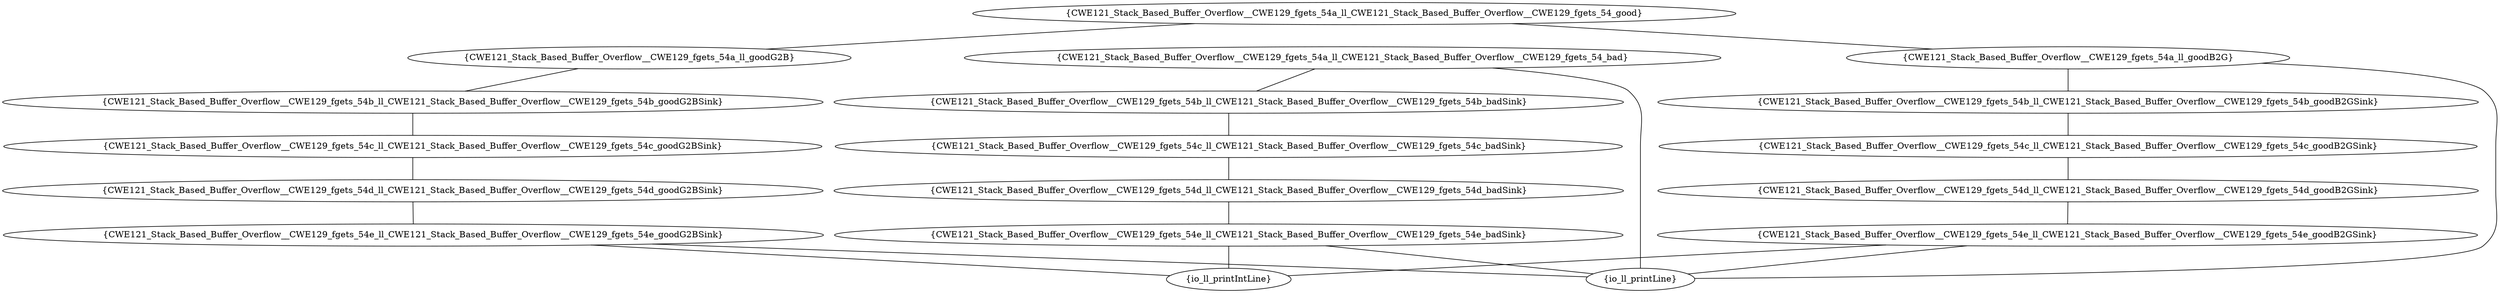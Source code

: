 graph "cg graph" {
CWE121_Stack_Based_Buffer_Overflow__CWE129_fgets_54e_ll_CWE121_Stack_Based_Buffer_Overflow__CWE129_fgets_54e_badSink [label="{CWE121_Stack_Based_Buffer_Overflow__CWE129_fgets_54e_ll_CWE121_Stack_Based_Buffer_Overflow__CWE129_fgets_54e_badSink}"];
io_ll_printIntLine [label="{io_ll_printIntLine}"];
io_ll_printLine [label="{io_ll_printLine}"];
CWE121_Stack_Based_Buffer_Overflow__CWE129_fgets_54a_ll_CWE121_Stack_Based_Buffer_Overflow__CWE129_fgets_54_bad [label="{CWE121_Stack_Based_Buffer_Overflow__CWE129_fgets_54a_ll_CWE121_Stack_Based_Buffer_Overflow__CWE129_fgets_54_bad}"];
CWE121_Stack_Based_Buffer_Overflow__CWE129_fgets_54b_ll_CWE121_Stack_Based_Buffer_Overflow__CWE129_fgets_54b_badSink [label="{CWE121_Stack_Based_Buffer_Overflow__CWE129_fgets_54b_ll_CWE121_Stack_Based_Buffer_Overflow__CWE129_fgets_54b_badSink}"];
CWE121_Stack_Based_Buffer_Overflow__CWE129_fgets_54e_ll_CWE121_Stack_Based_Buffer_Overflow__CWE129_fgets_54e_goodG2BSink [label="{CWE121_Stack_Based_Buffer_Overflow__CWE129_fgets_54e_ll_CWE121_Stack_Based_Buffer_Overflow__CWE129_fgets_54e_goodG2BSink}"];
CWE121_Stack_Based_Buffer_Overflow__CWE129_fgets_54a_ll_CWE121_Stack_Based_Buffer_Overflow__CWE129_fgets_54_good [label="{CWE121_Stack_Based_Buffer_Overflow__CWE129_fgets_54a_ll_CWE121_Stack_Based_Buffer_Overflow__CWE129_fgets_54_good}"];
CWE121_Stack_Based_Buffer_Overflow__CWE129_fgets_54a_ll_goodG2B [label="{CWE121_Stack_Based_Buffer_Overflow__CWE129_fgets_54a_ll_goodG2B}"];
CWE121_Stack_Based_Buffer_Overflow__CWE129_fgets_54a_ll_goodB2G [label="{CWE121_Stack_Based_Buffer_Overflow__CWE129_fgets_54a_ll_goodB2G}"];
CWE121_Stack_Based_Buffer_Overflow__CWE129_fgets_54c_ll_CWE121_Stack_Based_Buffer_Overflow__CWE129_fgets_54c_badSink [label="{CWE121_Stack_Based_Buffer_Overflow__CWE129_fgets_54c_ll_CWE121_Stack_Based_Buffer_Overflow__CWE129_fgets_54c_badSink}"];
CWE121_Stack_Based_Buffer_Overflow__CWE129_fgets_54d_ll_CWE121_Stack_Based_Buffer_Overflow__CWE129_fgets_54d_badSink [label="{CWE121_Stack_Based_Buffer_Overflow__CWE129_fgets_54d_ll_CWE121_Stack_Based_Buffer_Overflow__CWE129_fgets_54d_badSink}"];
CWE121_Stack_Based_Buffer_Overflow__CWE129_fgets_54e_ll_CWE121_Stack_Based_Buffer_Overflow__CWE129_fgets_54e_goodB2GSink [label="{CWE121_Stack_Based_Buffer_Overflow__CWE129_fgets_54e_ll_CWE121_Stack_Based_Buffer_Overflow__CWE129_fgets_54e_goodB2GSink}"];
CWE121_Stack_Based_Buffer_Overflow__CWE129_fgets_54b_ll_CWE121_Stack_Based_Buffer_Overflow__CWE129_fgets_54b_goodG2BSink [label="{CWE121_Stack_Based_Buffer_Overflow__CWE129_fgets_54b_ll_CWE121_Stack_Based_Buffer_Overflow__CWE129_fgets_54b_goodG2BSink}"];
CWE121_Stack_Based_Buffer_Overflow__CWE129_fgets_54c_ll_CWE121_Stack_Based_Buffer_Overflow__CWE129_fgets_54c_goodB2GSink [label="{CWE121_Stack_Based_Buffer_Overflow__CWE129_fgets_54c_ll_CWE121_Stack_Based_Buffer_Overflow__CWE129_fgets_54c_goodB2GSink}"];
CWE121_Stack_Based_Buffer_Overflow__CWE129_fgets_54d_ll_CWE121_Stack_Based_Buffer_Overflow__CWE129_fgets_54d_goodB2GSink [label="{CWE121_Stack_Based_Buffer_Overflow__CWE129_fgets_54d_ll_CWE121_Stack_Based_Buffer_Overflow__CWE129_fgets_54d_goodB2GSink}"];
CWE121_Stack_Based_Buffer_Overflow__CWE129_fgets_54c_ll_CWE121_Stack_Based_Buffer_Overflow__CWE129_fgets_54c_goodG2BSink [label="{CWE121_Stack_Based_Buffer_Overflow__CWE129_fgets_54c_ll_CWE121_Stack_Based_Buffer_Overflow__CWE129_fgets_54c_goodG2BSink}"];
CWE121_Stack_Based_Buffer_Overflow__CWE129_fgets_54d_ll_CWE121_Stack_Based_Buffer_Overflow__CWE129_fgets_54d_goodG2BSink [label="{CWE121_Stack_Based_Buffer_Overflow__CWE129_fgets_54d_ll_CWE121_Stack_Based_Buffer_Overflow__CWE129_fgets_54d_goodG2BSink}"];
CWE121_Stack_Based_Buffer_Overflow__CWE129_fgets_54b_ll_CWE121_Stack_Based_Buffer_Overflow__CWE129_fgets_54b_goodB2GSink [label="{CWE121_Stack_Based_Buffer_Overflow__CWE129_fgets_54b_ll_CWE121_Stack_Based_Buffer_Overflow__CWE129_fgets_54b_goodB2GSink}"];
CWE121_Stack_Based_Buffer_Overflow__CWE129_fgets_54e_ll_CWE121_Stack_Based_Buffer_Overflow__CWE129_fgets_54e_badSink -- io_ll_printIntLine;
CWE121_Stack_Based_Buffer_Overflow__CWE129_fgets_54e_ll_CWE121_Stack_Based_Buffer_Overflow__CWE129_fgets_54e_badSink -- io_ll_printLine;
CWE121_Stack_Based_Buffer_Overflow__CWE129_fgets_54a_ll_CWE121_Stack_Based_Buffer_Overflow__CWE129_fgets_54_bad -- io_ll_printLine;
CWE121_Stack_Based_Buffer_Overflow__CWE129_fgets_54a_ll_CWE121_Stack_Based_Buffer_Overflow__CWE129_fgets_54_bad -- CWE121_Stack_Based_Buffer_Overflow__CWE129_fgets_54b_ll_CWE121_Stack_Based_Buffer_Overflow__CWE129_fgets_54b_badSink;
CWE121_Stack_Based_Buffer_Overflow__CWE129_fgets_54e_ll_CWE121_Stack_Based_Buffer_Overflow__CWE129_fgets_54e_goodG2BSink -- io_ll_printIntLine;
CWE121_Stack_Based_Buffer_Overflow__CWE129_fgets_54e_ll_CWE121_Stack_Based_Buffer_Overflow__CWE129_fgets_54e_goodG2BSink -- io_ll_printLine;
CWE121_Stack_Based_Buffer_Overflow__CWE129_fgets_54a_ll_CWE121_Stack_Based_Buffer_Overflow__CWE129_fgets_54_good -- CWE121_Stack_Based_Buffer_Overflow__CWE129_fgets_54a_ll_goodG2B;
CWE121_Stack_Based_Buffer_Overflow__CWE129_fgets_54a_ll_CWE121_Stack_Based_Buffer_Overflow__CWE129_fgets_54_good -- CWE121_Stack_Based_Buffer_Overflow__CWE129_fgets_54a_ll_goodB2G;
CWE121_Stack_Based_Buffer_Overflow__CWE129_fgets_54c_ll_CWE121_Stack_Based_Buffer_Overflow__CWE129_fgets_54c_badSink -- CWE121_Stack_Based_Buffer_Overflow__CWE129_fgets_54d_ll_CWE121_Stack_Based_Buffer_Overflow__CWE129_fgets_54d_badSink;
CWE121_Stack_Based_Buffer_Overflow__CWE129_fgets_54e_ll_CWE121_Stack_Based_Buffer_Overflow__CWE129_fgets_54e_goodB2GSink -- io_ll_printIntLine;
CWE121_Stack_Based_Buffer_Overflow__CWE129_fgets_54e_ll_CWE121_Stack_Based_Buffer_Overflow__CWE129_fgets_54e_goodB2GSink -- io_ll_printLine;
CWE121_Stack_Based_Buffer_Overflow__CWE129_fgets_54b_ll_CWE121_Stack_Based_Buffer_Overflow__CWE129_fgets_54b_badSink -- CWE121_Stack_Based_Buffer_Overflow__CWE129_fgets_54c_ll_CWE121_Stack_Based_Buffer_Overflow__CWE129_fgets_54c_badSink;
CWE121_Stack_Based_Buffer_Overflow__CWE129_fgets_54d_ll_CWE121_Stack_Based_Buffer_Overflow__CWE129_fgets_54d_badSink -- CWE121_Stack_Based_Buffer_Overflow__CWE129_fgets_54e_ll_CWE121_Stack_Based_Buffer_Overflow__CWE129_fgets_54e_badSink;
CWE121_Stack_Based_Buffer_Overflow__CWE129_fgets_54a_ll_goodG2B -- CWE121_Stack_Based_Buffer_Overflow__CWE129_fgets_54b_ll_CWE121_Stack_Based_Buffer_Overflow__CWE129_fgets_54b_goodG2BSink;
CWE121_Stack_Based_Buffer_Overflow__CWE129_fgets_54c_ll_CWE121_Stack_Based_Buffer_Overflow__CWE129_fgets_54c_goodB2GSink -- CWE121_Stack_Based_Buffer_Overflow__CWE129_fgets_54d_ll_CWE121_Stack_Based_Buffer_Overflow__CWE129_fgets_54d_goodB2GSink;
CWE121_Stack_Based_Buffer_Overflow__CWE129_fgets_54d_ll_CWE121_Stack_Based_Buffer_Overflow__CWE129_fgets_54d_goodB2GSink -- CWE121_Stack_Based_Buffer_Overflow__CWE129_fgets_54e_ll_CWE121_Stack_Based_Buffer_Overflow__CWE129_fgets_54e_goodB2GSink;
CWE121_Stack_Based_Buffer_Overflow__CWE129_fgets_54c_ll_CWE121_Stack_Based_Buffer_Overflow__CWE129_fgets_54c_goodG2BSink -- CWE121_Stack_Based_Buffer_Overflow__CWE129_fgets_54d_ll_CWE121_Stack_Based_Buffer_Overflow__CWE129_fgets_54d_goodG2BSink;
CWE121_Stack_Based_Buffer_Overflow__CWE129_fgets_54a_ll_goodB2G -- io_ll_printLine;
CWE121_Stack_Based_Buffer_Overflow__CWE129_fgets_54a_ll_goodB2G -- CWE121_Stack_Based_Buffer_Overflow__CWE129_fgets_54b_ll_CWE121_Stack_Based_Buffer_Overflow__CWE129_fgets_54b_goodB2GSink;
CWE121_Stack_Based_Buffer_Overflow__CWE129_fgets_54b_ll_CWE121_Stack_Based_Buffer_Overflow__CWE129_fgets_54b_goodB2GSink -- CWE121_Stack_Based_Buffer_Overflow__CWE129_fgets_54c_ll_CWE121_Stack_Based_Buffer_Overflow__CWE129_fgets_54c_goodB2GSink;
CWE121_Stack_Based_Buffer_Overflow__CWE129_fgets_54d_ll_CWE121_Stack_Based_Buffer_Overflow__CWE129_fgets_54d_goodG2BSink -- CWE121_Stack_Based_Buffer_Overflow__CWE129_fgets_54e_ll_CWE121_Stack_Based_Buffer_Overflow__CWE129_fgets_54e_goodG2BSink;
CWE121_Stack_Based_Buffer_Overflow__CWE129_fgets_54b_ll_CWE121_Stack_Based_Buffer_Overflow__CWE129_fgets_54b_goodG2BSink -- CWE121_Stack_Based_Buffer_Overflow__CWE129_fgets_54c_ll_CWE121_Stack_Based_Buffer_Overflow__CWE129_fgets_54c_goodG2BSink;
}
